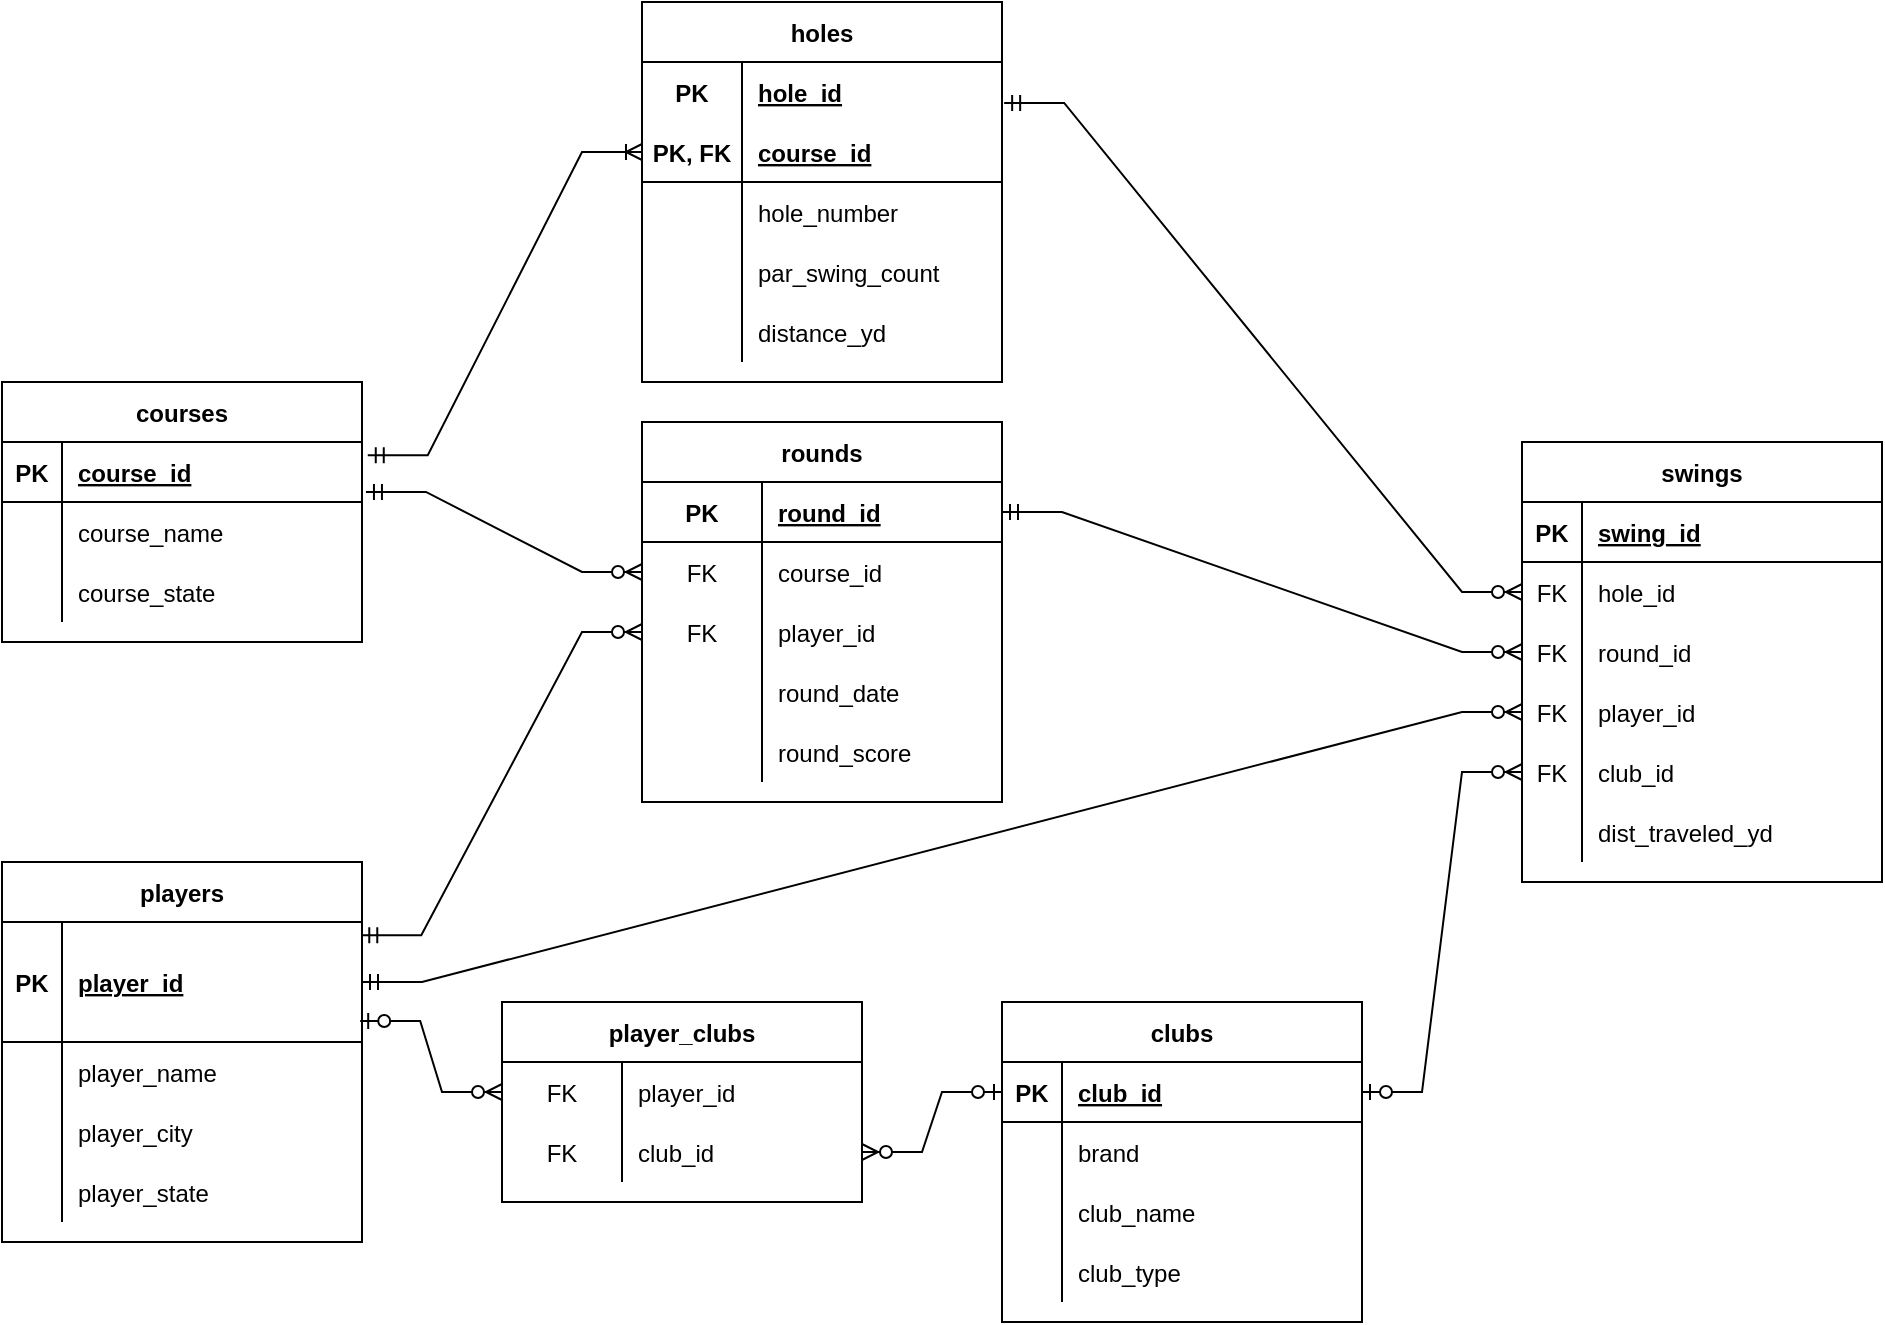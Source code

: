 <mxfile>
    <diagram id="rvtrBVOrf4YNmhQImdhw" name="Page-1">
        <mxGraphModel dx="450" dy="1033" grid="1" gridSize="10" guides="1" tooltips="1" connect="1" arrows="1" fold="1" page="1" pageScale="1" pageWidth="850" pageHeight="1100" math="0" shadow="0">
            <root>
                <mxCell id="0"/>
                <mxCell id="1" parent="0"/>
                <mxCell id="tAUlSHn4EONqgr0vdb5e-1" value="clubs" style="shape=table;startSize=30;container=1;collapsible=1;childLayout=tableLayout;fixedRows=1;rowLines=0;fontStyle=1;align=center;resizeLast=1;" parent="1" vertex="1">
                    <mxGeometry x="530" y="510" width="180" height="160" as="geometry"/>
                </mxCell>
                <mxCell id="tAUlSHn4EONqgr0vdb5e-2" value="" style="shape=tableRow;horizontal=0;startSize=0;swimlaneHead=0;swimlaneBody=0;fillColor=none;collapsible=0;dropTarget=0;points=[[0,0.5],[1,0.5]];portConstraint=eastwest;top=0;left=0;right=0;bottom=1;" parent="tAUlSHn4EONqgr0vdb5e-1" vertex="1">
                    <mxGeometry y="30" width="180" height="30" as="geometry"/>
                </mxCell>
                <mxCell id="tAUlSHn4EONqgr0vdb5e-3" value="PK" style="shape=partialRectangle;connectable=0;fillColor=none;top=0;left=0;bottom=0;right=0;fontStyle=1;overflow=hidden;" parent="tAUlSHn4EONqgr0vdb5e-2" vertex="1">
                    <mxGeometry width="30" height="30" as="geometry">
                        <mxRectangle width="30" height="30" as="alternateBounds"/>
                    </mxGeometry>
                </mxCell>
                <mxCell id="tAUlSHn4EONqgr0vdb5e-4" value="club_id" style="shape=partialRectangle;connectable=0;fillColor=none;top=0;left=0;bottom=0;right=0;align=left;spacingLeft=6;fontStyle=5;overflow=hidden;" parent="tAUlSHn4EONqgr0vdb5e-2" vertex="1">
                    <mxGeometry x="30" width="150" height="30" as="geometry">
                        <mxRectangle width="150" height="30" as="alternateBounds"/>
                    </mxGeometry>
                </mxCell>
                <mxCell id="tAUlSHn4EONqgr0vdb5e-5" value="" style="shape=tableRow;horizontal=0;startSize=0;swimlaneHead=0;swimlaneBody=0;fillColor=none;collapsible=0;dropTarget=0;points=[[0,0.5],[1,0.5]];portConstraint=eastwest;top=0;left=0;right=0;bottom=0;" parent="tAUlSHn4EONqgr0vdb5e-1" vertex="1">
                    <mxGeometry y="60" width="180" height="30" as="geometry"/>
                </mxCell>
                <mxCell id="tAUlSHn4EONqgr0vdb5e-6" value="" style="shape=partialRectangle;connectable=0;fillColor=none;top=0;left=0;bottom=0;right=0;editable=1;overflow=hidden;" parent="tAUlSHn4EONqgr0vdb5e-5" vertex="1">
                    <mxGeometry width="30" height="30" as="geometry">
                        <mxRectangle width="30" height="30" as="alternateBounds"/>
                    </mxGeometry>
                </mxCell>
                <mxCell id="tAUlSHn4EONqgr0vdb5e-7" value="brand" style="shape=partialRectangle;connectable=0;fillColor=none;top=0;left=0;bottom=0;right=0;align=left;spacingLeft=6;overflow=hidden;" parent="tAUlSHn4EONqgr0vdb5e-5" vertex="1">
                    <mxGeometry x="30" width="150" height="30" as="geometry">
                        <mxRectangle width="150" height="30" as="alternateBounds"/>
                    </mxGeometry>
                </mxCell>
                <mxCell id="tAUlSHn4EONqgr0vdb5e-8" value="" style="shape=tableRow;horizontal=0;startSize=0;swimlaneHead=0;swimlaneBody=0;fillColor=none;collapsible=0;dropTarget=0;points=[[0,0.5],[1,0.5]];portConstraint=eastwest;top=0;left=0;right=0;bottom=0;" parent="tAUlSHn4EONqgr0vdb5e-1" vertex="1">
                    <mxGeometry y="90" width="180" height="30" as="geometry"/>
                </mxCell>
                <mxCell id="tAUlSHn4EONqgr0vdb5e-9" value="" style="shape=partialRectangle;connectable=0;fillColor=none;top=0;left=0;bottom=0;right=0;editable=1;overflow=hidden;" parent="tAUlSHn4EONqgr0vdb5e-8" vertex="1">
                    <mxGeometry width="30" height="30" as="geometry">
                        <mxRectangle width="30" height="30" as="alternateBounds"/>
                    </mxGeometry>
                </mxCell>
                <mxCell id="tAUlSHn4EONqgr0vdb5e-10" value="club_name" style="shape=partialRectangle;connectable=0;fillColor=none;top=0;left=0;bottom=0;right=0;align=left;spacingLeft=6;overflow=hidden;" parent="tAUlSHn4EONqgr0vdb5e-8" vertex="1">
                    <mxGeometry x="30" width="150" height="30" as="geometry">
                        <mxRectangle width="150" height="30" as="alternateBounds"/>
                    </mxGeometry>
                </mxCell>
                <mxCell id="tAUlSHn4EONqgr0vdb5e-11" value="" style="shape=tableRow;horizontal=0;startSize=0;swimlaneHead=0;swimlaneBody=0;fillColor=none;collapsible=0;dropTarget=0;points=[[0,0.5],[1,0.5]];portConstraint=eastwest;top=0;left=0;right=0;bottom=0;" parent="tAUlSHn4EONqgr0vdb5e-1" vertex="1">
                    <mxGeometry y="120" width="180" height="30" as="geometry"/>
                </mxCell>
                <mxCell id="tAUlSHn4EONqgr0vdb5e-12" value="" style="shape=partialRectangle;connectable=0;fillColor=none;top=0;left=0;bottom=0;right=0;editable=1;overflow=hidden;" parent="tAUlSHn4EONqgr0vdb5e-11" vertex="1">
                    <mxGeometry width="30" height="30" as="geometry">
                        <mxRectangle width="30" height="30" as="alternateBounds"/>
                    </mxGeometry>
                </mxCell>
                <mxCell id="tAUlSHn4EONqgr0vdb5e-13" value="club_type" style="shape=partialRectangle;connectable=0;fillColor=none;top=0;left=0;bottom=0;right=0;align=left;spacingLeft=6;overflow=hidden;" parent="tAUlSHn4EONqgr0vdb5e-11" vertex="1">
                    <mxGeometry x="30" width="150" height="30" as="geometry">
                        <mxRectangle width="150" height="30" as="alternateBounds"/>
                    </mxGeometry>
                </mxCell>
                <mxCell id="tAUlSHn4EONqgr0vdb5e-14" value="swings" style="shape=table;startSize=30;container=1;collapsible=1;childLayout=tableLayout;fixedRows=1;rowLines=0;fontStyle=1;align=center;resizeLast=1;" parent="1" vertex="1">
                    <mxGeometry x="790" y="230" width="180" height="220" as="geometry"/>
                </mxCell>
                <mxCell id="tAUlSHn4EONqgr0vdb5e-15" value="" style="shape=tableRow;horizontal=0;startSize=0;swimlaneHead=0;swimlaneBody=0;fillColor=none;collapsible=0;dropTarget=0;points=[[0,0.5],[1,0.5]];portConstraint=eastwest;top=0;left=0;right=0;bottom=1;" parent="tAUlSHn4EONqgr0vdb5e-14" vertex="1">
                    <mxGeometry y="30" width="180" height="30" as="geometry"/>
                </mxCell>
                <mxCell id="tAUlSHn4EONqgr0vdb5e-16" value="PK" style="shape=partialRectangle;connectable=0;fillColor=none;top=0;left=0;bottom=0;right=0;fontStyle=1;overflow=hidden;" parent="tAUlSHn4EONqgr0vdb5e-15" vertex="1">
                    <mxGeometry width="30" height="30" as="geometry">
                        <mxRectangle width="30" height="30" as="alternateBounds"/>
                    </mxGeometry>
                </mxCell>
                <mxCell id="tAUlSHn4EONqgr0vdb5e-17" value="swing_id" style="shape=partialRectangle;connectable=0;fillColor=none;top=0;left=0;bottom=0;right=0;align=left;spacingLeft=6;fontStyle=5;overflow=hidden;" parent="tAUlSHn4EONqgr0vdb5e-15" vertex="1">
                    <mxGeometry x="30" width="150" height="30" as="geometry">
                        <mxRectangle width="150" height="30" as="alternateBounds"/>
                    </mxGeometry>
                </mxCell>
                <mxCell id="tAUlSHn4EONqgr0vdb5e-116" value="" style="shape=tableRow;horizontal=0;startSize=0;swimlaneHead=0;swimlaneBody=0;fillColor=none;collapsible=0;dropTarget=0;points=[[0,0.5],[1,0.5]];portConstraint=eastwest;top=0;left=0;right=0;bottom=0;" parent="tAUlSHn4EONqgr0vdb5e-14" vertex="1">
                    <mxGeometry y="60" width="180" height="30" as="geometry"/>
                </mxCell>
                <mxCell id="tAUlSHn4EONqgr0vdb5e-117" value="FK" style="shape=partialRectangle;connectable=0;fillColor=none;top=0;left=0;bottom=0;right=0;fontStyle=0;overflow=hidden;" parent="tAUlSHn4EONqgr0vdb5e-116" vertex="1">
                    <mxGeometry width="30" height="30" as="geometry">
                        <mxRectangle width="30" height="30" as="alternateBounds"/>
                    </mxGeometry>
                </mxCell>
                <mxCell id="tAUlSHn4EONqgr0vdb5e-118" value="hole_id" style="shape=partialRectangle;connectable=0;fillColor=none;top=0;left=0;bottom=0;right=0;align=left;spacingLeft=6;fontStyle=0;overflow=hidden;" parent="tAUlSHn4EONqgr0vdb5e-116" vertex="1">
                    <mxGeometry x="30" width="150" height="30" as="geometry">
                        <mxRectangle width="150" height="30" as="alternateBounds"/>
                    </mxGeometry>
                </mxCell>
                <mxCell id="tAUlSHn4EONqgr0vdb5e-126" value="" style="shape=tableRow;horizontal=0;startSize=0;swimlaneHead=0;swimlaneBody=0;fillColor=none;collapsible=0;dropTarget=0;points=[[0,0.5],[1,0.5]];portConstraint=eastwest;top=0;left=0;right=0;bottom=0;" parent="tAUlSHn4EONqgr0vdb5e-14" vertex="1">
                    <mxGeometry y="90" width="180" height="30" as="geometry"/>
                </mxCell>
                <mxCell id="tAUlSHn4EONqgr0vdb5e-127" value="FK" style="shape=partialRectangle;connectable=0;fillColor=none;top=0;left=0;bottom=0;right=0;fontStyle=0;overflow=hidden;" parent="tAUlSHn4EONqgr0vdb5e-126" vertex="1">
                    <mxGeometry width="30" height="30" as="geometry">
                        <mxRectangle width="30" height="30" as="alternateBounds"/>
                    </mxGeometry>
                </mxCell>
                <mxCell id="tAUlSHn4EONqgr0vdb5e-128" value="round_id" style="shape=partialRectangle;connectable=0;fillColor=none;top=0;left=0;bottom=0;right=0;align=left;spacingLeft=6;fontStyle=0;overflow=hidden;" parent="tAUlSHn4EONqgr0vdb5e-126" vertex="1">
                    <mxGeometry x="30" width="150" height="30" as="geometry">
                        <mxRectangle width="150" height="30" as="alternateBounds"/>
                    </mxGeometry>
                </mxCell>
                <mxCell id="tAUlSHn4EONqgr0vdb5e-18" value="" style="shape=tableRow;horizontal=0;startSize=0;swimlaneHead=0;swimlaneBody=0;fillColor=none;collapsible=0;dropTarget=0;points=[[0,0.5],[1,0.5]];portConstraint=eastwest;top=0;left=0;right=0;bottom=0;" parent="tAUlSHn4EONqgr0vdb5e-14" vertex="1">
                    <mxGeometry y="120" width="180" height="30" as="geometry"/>
                </mxCell>
                <mxCell id="tAUlSHn4EONqgr0vdb5e-19" value="FK" style="shape=partialRectangle;connectable=0;fillColor=none;top=0;left=0;bottom=0;right=0;fontStyle=0;overflow=hidden;" parent="tAUlSHn4EONqgr0vdb5e-18" vertex="1">
                    <mxGeometry width="30" height="30" as="geometry">
                        <mxRectangle width="30" height="30" as="alternateBounds"/>
                    </mxGeometry>
                </mxCell>
                <mxCell id="tAUlSHn4EONqgr0vdb5e-20" value="player_id" style="shape=partialRectangle;connectable=0;fillColor=none;top=0;left=0;bottom=0;right=0;align=left;spacingLeft=6;fontStyle=0;overflow=hidden;" parent="tAUlSHn4EONqgr0vdb5e-18" vertex="1">
                    <mxGeometry x="30" width="150" height="30" as="geometry">
                        <mxRectangle width="150" height="30" as="alternateBounds"/>
                    </mxGeometry>
                </mxCell>
                <mxCell id="tAUlSHn4EONqgr0vdb5e-21" value="" style="shape=tableRow;horizontal=0;startSize=0;swimlaneHead=0;swimlaneBody=0;fillColor=none;collapsible=0;dropTarget=0;points=[[0,0.5],[1,0.5]];portConstraint=eastwest;top=0;left=0;right=0;bottom=0;" parent="tAUlSHn4EONqgr0vdb5e-14" vertex="1">
                    <mxGeometry y="150" width="180" height="30" as="geometry"/>
                </mxCell>
                <mxCell id="tAUlSHn4EONqgr0vdb5e-22" value="FK" style="shape=partialRectangle;connectable=0;fillColor=none;top=0;left=0;bottom=0;right=0;editable=1;overflow=hidden;" parent="tAUlSHn4EONqgr0vdb5e-21" vertex="1">
                    <mxGeometry width="30" height="30" as="geometry">
                        <mxRectangle width="30" height="30" as="alternateBounds"/>
                    </mxGeometry>
                </mxCell>
                <mxCell id="tAUlSHn4EONqgr0vdb5e-23" value="club_id" style="shape=partialRectangle;connectable=0;fillColor=none;top=0;left=0;bottom=0;right=0;align=left;spacingLeft=6;overflow=hidden;" parent="tAUlSHn4EONqgr0vdb5e-21" vertex="1">
                    <mxGeometry x="30" width="150" height="30" as="geometry">
                        <mxRectangle width="150" height="30" as="alternateBounds"/>
                    </mxGeometry>
                </mxCell>
                <mxCell id="tAUlSHn4EONqgr0vdb5e-27" value="" style="shape=tableRow;horizontal=0;startSize=0;swimlaneHead=0;swimlaneBody=0;fillColor=none;collapsible=0;dropTarget=0;points=[[0,0.5],[1,0.5]];portConstraint=eastwest;top=0;left=0;right=0;bottom=0;" parent="tAUlSHn4EONqgr0vdb5e-14" vertex="1">
                    <mxGeometry y="180" width="180" height="30" as="geometry"/>
                </mxCell>
                <mxCell id="tAUlSHn4EONqgr0vdb5e-28" value="" style="shape=partialRectangle;connectable=0;fillColor=none;top=0;left=0;bottom=0;right=0;fontStyle=0;overflow=hidden;" parent="tAUlSHn4EONqgr0vdb5e-27" vertex="1">
                    <mxGeometry width="30" height="30" as="geometry">
                        <mxRectangle width="30" height="30" as="alternateBounds"/>
                    </mxGeometry>
                </mxCell>
                <mxCell id="tAUlSHn4EONqgr0vdb5e-29" value="dist_traveled_yd" style="shape=partialRectangle;connectable=0;fillColor=none;top=0;left=0;bottom=0;right=0;align=left;spacingLeft=6;fontStyle=0;overflow=hidden;" parent="tAUlSHn4EONqgr0vdb5e-27" vertex="1">
                    <mxGeometry x="30" width="150" height="30" as="geometry">
                        <mxRectangle width="150" height="30" as="alternateBounds"/>
                    </mxGeometry>
                </mxCell>
                <mxCell id="tAUlSHn4EONqgr0vdb5e-31" value="player_clubs" style="shape=table;startSize=30;container=1;collapsible=1;childLayout=tableLayout;fixedRows=1;rowLines=0;fontStyle=1;align=center;resizeLast=1;" parent="1" vertex="1">
                    <mxGeometry x="280" y="510" width="180" height="100" as="geometry"/>
                </mxCell>
                <mxCell id="tAUlSHn4EONqgr0vdb5e-135" value="" style="shape=tableRow;horizontal=0;startSize=0;swimlaneHead=0;swimlaneBody=0;fillColor=none;collapsible=0;dropTarget=0;points=[[0,0.5],[1,0.5]];portConstraint=eastwest;top=0;left=0;right=0;bottom=0;" parent="tAUlSHn4EONqgr0vdb5e-31" vertex="1">
                    <mxGeometry y="30" width="180" height="30" as="geometry"/>
                </mxCell>
                <mxCell id="tAUlSHn4EONqgr0vdb5e-136" value="FK" style="shape=partialRectangle;connectable=0;fillColor=none;top=0;left=0;bottom=0;right=0;fontStyle=0;overflow=hidden;" parent="tAUlSHn4EONqgr0vdb5e-135" vertex="1">
                    <mxGeometry width="60" height="30" as="geometry">
                        <mxRectangle width="60" height="30" as="alternateBounds"/>
                    </mxGeometry>
                </mxCell>
                <mxCell id="tAUlSHn4EONqgr0vdb5e-137" value="player_id" style="shape=partialRectangle;connectable=0;fillColor=none;top=0;left=0;bottom=0;right=0;align=left;spacingLeft=6;fontStyle=0;overflow=hidden;" parent="tAUlSHn4EONqgr0vdb5e-135" vertex="1">
                    <mxGeometry x="60" width="120" height="30" as="geometry">
                        <mxRectangle width="120" height="30" as="alternateBounds"/>
                    </mxGeometry>
                </mxCell>
                <mxCell id="tAUlSHn4EONqgr0vdb5e-132" value="" style="shape=tableRow;horizontal=0;startSize=0;swimlaneHead=0;swimlaneBody=0;fillColor=none;collapsible=0;dropTarget=0;points=[[0,0.5],[1,0.5]];portConstraint=eastwest;top=0;left=0;right=0;bottom=0;" parent="tAUlSHn4EONqgr0vdb5e-31" vertex="1">
                    <mxGeometry y="60" width="180" height="30" as="geometry"/>
                </mxCell>
                <mxCell id="tAUlSHn4EONqgr0vdb5e-133" value="FK" style="shape=partialRectangle;connectable=0;fillColor=none;top=0;left=0;bottom=0;right=0;fontStyle=0;overflow=hidden;" parent="tAUlSHn4EONqgr0vdb5e-132" vertex="1">
                    <mxGeometry width="60" height="30" as="geometry">
                        <mxRectangle width="60" height="30" as="alternateBounds"/>
                    </mxGeometry>
                </mxCell>
                <mxCell id="tAUlSHn4EONqgr0vdb5e-134" value="club_id" style="shape=partialRectangle;connectable=0;fillColor=none;top=0;left=0;bottom=0;right=0;align=left;spacingLeft=6;fontStyle=0;overflow=hidden;" parent="tAUlSHn4EONqgr0vdb5e-132" vertex="1">
                    <mxGeometry x="60" width="120" height="30" as="geometry">
                        <mxRectangle width="120" height="30" as="alternateBounds"/>
                    </mxGeometry>
                </mxCell>
                <mxCell id="tAUlSHn4EONqgr0vdb5e-39" value="courses" style="shape=table;startSize=30;container=1;collapsible=1;childLayout=tableLayout;fixedRows=1;rowLines=0;fontStyle=1;align=center;resizeLast=1;" parent="1" vertex="1">
                    <mxGeometry x="30" y="200" width="180" height="130" as="geometry"/>
                </mxCell>
                <mxCell id="tAUlSHn4EONqgr0vdb5e-40" value="" style="shape=tableRow;horizontal=0;startSize=0;swimlaneHead=0;swimlaneBody=0;fillColor=none;collapsible=0;dropTarget=0;points=[[0,0.5],[1,0.5]];portConstraint=eastwest;top=0;left=0;right=0;bottom=1;" parent="tAUlSHn4EONqgr0vdb5e-39" vertex="1">
                    <mxGeometry y="30" width="180" height="30" as="geometry"/>
                </mxCell>
                <mxCell id="tAUlSHn4EONqgr0vdb5e-41" value="PK" style="shape=partialRectangle;connectable=0;fillColor=none;top=0;left=0;bottom=0;right=0;fontStyle=1;overflow=hidden;" parent="tAUlSHn4EONqgr0vdb5e-40" vertex="1">
                    <mxGeometry width="30" height="30" as="geometry">
                        <mxRectangle width="30" height="30" as="alternateBounds"/>
                    </mxGeometry>
                </mxCell>
                <mxCell id="tAUlSHn4EONqgr0vdb5e-42" value="course_id" style="shape=partialRectangle;connectable=0;fillColor=none;top=0;left=0;bottom=0;right=0;align=left;spacingLeft=6;fontStyle=5;overflow=hidden;" parent="tAUlSHn4EONqgr0vdb5e-40" vertex="1">
                    <mxGeometry x="30" width="150" height="30" as="geometry">
                        <mxRectangle width="150" height="30" as="alternateBounds"/>
                    </mxGeometry>
                </mxCell>
                <mxCell id="tAUlSHn4EONqgr0vdb5e-43" value="" style="shape=tableRow;horizontal=0;startSize=0;swimlaneHead=0;swimlaneBody=0;fillColor=none;collapsible=0;dropTarget=0;points=[[0,0.5],[1,0.5]];portConstraint=eastwest;top=0;left=0;right=0;bottom=0;" parent="tAUlSHn4EONqgr0vdb5e-39" vertex="1">
                    <mxGeometry y="60" width="180" height="30" as="geometry"/>
                </mxCell>
                <mxCell id="tAUlSHn4EONqgr0vdb5e-44" value="" style="shape=partialRectangle;connectable=0;fillColor=none;top=0;left=0;bottom=0;right=0;editable=1;overflow=hidden;" parent="tAUlSHn4EONqgr0vdb5e-43" vertex="1">
                    <mxGeometry width="30" height="30" as="geometry">
                        <mxRectangle width="30" height="30" as="alternateBounds"/>
                    </mxGeometry>
                </mxCell>
                <mxCell id="tAUlSHn4EONqgr0vdb5e-45" value="course_name" style="shape=partialRectangle;connectable=0;fillColor=none;top=0;left=0;bottom=0;right=0;align=left;spacingLeft=6;overflow=hidden;" parent="tAUlSHn4EONqgr0vdb5e-43" vertex="1">
                    <mxGeometry x="30" width="150" height="30" as="geometry">
                        <mxRectangle width="150" height="30" as="alternateBounds"/>
                    </mxGeometry>
                </mxCell>
                <mxCell id="tAUlSHn4EONqgr0vdb5e-46" value="" style="shape=tableRow;horizontal=0;startSize=0;swimlaneHead=0;swimlaneBody=0;fillColor=none;collapsible=0;dropTarget=0;points=[[0,0.5],[1,0.5]];portConstraint=eastwest;top=0;left=0;right=0;bottom=0;" parent="tAUlSHn4EONqgr0vdb5e-39" vertex="1">
                    <mxGeometry y="90" width="180" height="30" as="geometry"/>
                </mxCell>
                <mxCell id="tAUlSHn4EONqgr0vdb5e-47" value="" style="shape=partialRectangle;connectable=0;fillColor=none;top=0;left=0;bottom=0;right=0;editable=1;overflow=hidden;" parent="tAUlSHn4EONqgr0vdb5e-46" vertex="1">
                    <mxGeometry width="30" height="30" as="geometry">
                        <mxRectangle width="30" height="30" as="alternateBounds"/>
                    </mxGeometry>
                </mxCell>
                <mxCell id="tAUlSHn4EONqgr0vdb5e-48" value="course_state" style="shape=partialRectangle;connectable=0;fillColor=none;top=0;left=0;bottom=0;right=0;align=left;spacingLeft=6;overflow=hidden;" parent="tAUlSHn4EONqgr0vdb5e-46" vertex="1">
                    <mxGeometry x="30" width="150" height="30" as="geometry">
                        <mxRectangle width="150" height="30" as="alternateBounds"/>
                    </mxGeometry>
                </mxCell>
                <mxCell id="tAUlSHn4EONqgr0vdb5e-49" value="holes" style="shape=table;startSize=30;container=1;collapsible=1;childLayout=tableLayout;fixedRows=1;rowLines=0;fontStyle=1;align=center;resizeLast=1;" parent="1" vertex="1">
                    <mxGeometry x="350" y="10" width="180" height="190" as="geometry"/>
                </mxCell>
                <mxCell id="A27lUTfLy5qKfX7GG_Ck-8" value="" style="shape=tableRow;horizontal=0;startSize=0;swimlaneHead=0;swimlaneBody=0;fillColor=none;collapsible=0;dropTarget=0;points=[[0,0.5],[1,0.5]];portConstraint=eastwest;top=0;left=0;right=0;bottom=0;" parent="tAUlSHn4EONqgr0vdb5e-49" vertex="1">
                    <mxGeometry y="30" width="180" height="30" as="geometry"/>
                </mxCell>
                <mxCell id="A27lUTfLy5qKfX7GG_Ck-9" value="PK" style="shape=partialRectangle;connectable=0;fillColor=none;top=0;left=0;bottom=0;right=0;fontStyle=1;overflow=hidden;" parent="A27lUTfLy5qKfX7GG_Ck-8" vertex="1">
                    <mxGeometry width="50" height="30" as="geometry">
                        <mxRectangle width="50" height="30" as="alternateBounds"/>
                    </mxGeometry>
                </mxCell>
                <mxCell id="A27lUTfLy5qKfX7GG_Ck-10" value="hole_id" style="shape=partialRectangle;connectable=0;fillColor=none;top=0;left=0;bottom=0;right=0;align=left;spacingLeft=6;fontStyle=5;overflow=hidden;" parent="A27lUTfLy5qKfX7GG_Ck-8" vertex="1">
                    <mxGeometry x="50" width="130" height="30" as="geometry">
                        <mxRectangle width="130" height="30" as="alternateBounds"/>
                    </mxGeometry>
                </mxCell>
                <mxCell id="A27lUTfLy5qKfX7GG_Ck-5" value="" style="shape=tableRow;horizontal=0;startSize=0;swimlaneHead=0;swimlaneBody=0;fillColor=none;collapsible=0;dropTarget=0;points=[[0,0.5],[1,0.5]];portConstraint=eastwest;top=0;left=0;right=0;bottom=1;" parent="tAUlSHn4EONqgr0vdb5e-49" vertex="1">
                    <mxGeometry y="60" width="180" height="30" as="geometry"/>
                </mxCell>
                <mxCell id="A27lUTfLy5qKfX7GG_Ck-6" value="PK, FK" style="shape=partialRectangle;connectable=0;fillColor=none;top=0;left=0;bottom=0;right=0;fontStyle=1;overflow=hidden;" parent="A27lUTfLy5qKfX7GG_Ck-5" vertex="1">
                    <mxGeometry width="50" height="30" as="geometry">
                        <mxRectangle width="50" height="30" as="alternateBounds"/>
                    </mxGeometry>
                </mxCell>
                <mxCell id="A27lUTfLy5qKfX7GG_Ck-7" value="course_id" style="shape=partialRectangle;connectable=0;fillColor=none;top=0;left=0;bottom=0;right=0;align=left;spacingLeft=6;fontStyle=5;overflow=hidden;" parent="A27lUTfLy5qKfX7GG_Ck-5" vertex="1">
                    <mxGeometry x="50" width="130" height="30" as="geometry">
                        <mxRectangle width="130" height="30" as="alternateBounds"/>
                    </mxGeometry>
                </mxCell>
                <mxCell id="tAUlSHn4EONqgr0vdb5e-56" value="" style="shape=tableRow;horizontal=0;startSize=0;swimlaneHead=0;swimlaneBody=0;fillColor=none;collapsible=0;dropTarget=0;points=[[0,0.5],[1,0.5]];portConstraint=eastwest;top=0;left=0;right=0;bottom=0;" parent="tAUlSHn4EONqgr0vdb5e-49" vertex="1">
                    <mxGeometry y="90" width="180" height="30" as="geometry"/>
                </mxCell>
                <mxCell id="tAUlSHn4EONqgr0vdb5e-57" value="" style="shape=partialRectangle;connectable=0;fillColor=none;top=0;left=0;bottom=0;right=0;editable=1;overflow=hidden;" parent="tAUlSHn4EONqgr0vdb5e-56" vertex="1">
                    <mxGeometry width="50" height="30" as="geometry">
                        <mxRectangle width="50" height="30" as="alternateBounds"/>
                    </mxGeometry>
                </mxCell>
                <mxCell id="tAUlSHn4EONqgr0vdb5e-58" value="hole_number" style="shape=partialRectangle;connectable=0;fillColor=none;top=0;left=0;bottom=0;right=0;align=left;spacingLeft=6;overflow=hidden;" parent="tAUlSHn4EONqgr0vdb5e-56" vertex="1">
                    <mxGeometry x="50" width="130" height="30" as="geometry">
                        <mxRectangle width="130" height="30" as="alternateBounds"/>
                    </mxGeometry>
                </mxCell>
                <mxCell id="tAUlSHn4EONqgr0vdb5e-59" value="" style="shape=tableRow;horizontal=0;startSize=0;swimlaneHead=0;swimlaneBody=0;fillColor=none;collapsible=0;dropTarget=0;points=[[0,0.5],[1,0.5]];portConstraint=eastwest;top=0;left=0;right=0;bottom=0;" parent="tAUlSHn4EONqgr0vdb5e-49" vertex="1">
                    <mxGeometry y="120" width="180" height="30" as="geometry"/>
                </mxCell>
                <mxCell id="tAUlSHn4EONqgr0vdb5e-60" value="" style="shape=partialRectangle;connectable=0;fillColor=none;top=0;left=0;bottom=0;right=0;editable=1;overflow=hidden;" parent="tAUlSHn4EONqgr0vdb5e-59" vertex="1">
                    <mxGeometry width="50" height="30" as="geometry">
                        <mxRectangle width="50" height="30" as="alternateBounds"/>
                    </mxGeometry>
                </mxCell>
                <mxCell id="tAUlSHn4EONqgr0vdb5e-61" value="par_swing_count" style="shape=partialRectangle;connectable=0;fillColor=none;top=0;left=0;bottom=0;right=0;align=left;spacingLeft=6;overflow=hidden;" parent="tAUlSHn4EONqgr0vdb5e-59" vertex="1">
                    <mxGeometry x="50" width="130" height="30" as="geometry">
                        <mxRectangle width="130" height="30" as="alternateBounds"/>
                    </mxGeometry>
                </mxCell>
                <mxCell id="2" value="" style="shape=tableRow;horizontal=0;startSize=0;swimlaneHead=0;swimlaneBody=0;fillColor=none;collapsible=0;dropTarget=0;points=[[0,0.5],[1,0.5]];portConstraint=eastwest;top=0;left=0;right=0;bottom=0;" vertex="1" parent="tAUlSHn4EONqgr0vdb5e-49">
                    <mxGeometry y="150" width="180" height="30" as="geometry"/>
                </mxCell>
                <mxCell id="3" value="" style="shape=partialRectangle;connectable=0;fillColor=none;top=0;left=0;bottom=0;right=0;editable=1;overflow=hidden;" vertex="1" parent="2">
                    <mxGeometry width="50" height="30" as="geometry">
                        <mxRectangle width="50" height="30" as="alternateBounds"/>
                    </mxGeometry>
                </mxCell>
                <mxCell id="4" value="distance_yd" style="shape=partialRectangle;connectable=0;fillColor=none;top=0;left=0;bottom=0;right=0;align=left;spacingLeft=6;overflow=hidden;" vertex="1" parent="2">
                    <mxGeometry x="50" width="130" height="30" as="geometry">
                        <mxRectangle width="130" height="30" as="alternateBounds"/>
                    </mxGeometry>
                </mxCell>
                <mxCell id="tAUlSHn4EONqgr0vdb5e-81" value="" style="edgeStyle=entityRelationEdgeStyle;fontSize=12;html=1;endArrow=ERoneToMany;startArrow=ERmandOne;rounded=0;exitX=1.016;exitY=0.222;exitDx=0;exitDy=0;exitPerimeter=0;entryX=0;entryY=0.5;entryDx=0;entryDy=0;" parent="1" source="tAUlSHn4EONqgr0vdb5e-40" target="A27lUTfLy5qKfX7GG_Ck-5" edge="1">
                    <mxGeometry width="100" height="100" relative="1" as="geometry">
                        <mxPoint x="440" y="280" as="sourcePoint"/>
                        <mxPoint x="540" y="180" as="targetPoint"/>
                    </mxGeometry>
                </mxCell>
                <mxCell id="tAUlSHn4EONqgr0vdb5e-82" value="players" style="shape=table;startSize=30;container=1;collapsible=1;childLayout=tableLayout;fixedRows=1;rowLines=0;fontStyle=1;align=center;resizeLast=1;" parent="1" vertex="1">
                    <mxGeometry x="30" y="440" width="180" height="190" as="geometry"/>
                </mxCell>
                <mxCell id="tAUlSHn4EONqgr0vdb5e-83" value="" style="shape=tableRow;horizontal=0;startSize=0;swimlaneHead=0;swimlaneBody=0;fillColor=none;collapsible=0;dropTarget=0;points=[[0,0.5],[1,0.5]];portConstraint=eastwest;top=0;left=0;right=0;bottom=1;" parent="tAUlSHn4EONqgr0vdb5e-82" vertex="1">
                    <mxGeometry y="30" width="180" height="60" as="geometry"/>
                </mxCell>
                <mxCell id="tAUlSHn4EONqgr0vdb5e-84" value="PK" style="shape=partialRectangle;connectable=0;fillColor=none;top=0;left=0;bottom=0;right=0;fontStyle=1;overflow=hidden;" parent="tAUlSHn4EONqgr0vdb5e-83" vertex="1">
                    <mxGeometry width="30" height="60" as="geometry">
                        <mxRectangle width="30" height="60" as="alternateBounds"/>
                    </mxGeometry>
                </mxCell>
                <mxCell id="tAUlSHn4EONqgr0vdb5e-85" value="player_id" style="shape=partialRectangle;connectable=0;fillColor=none;top=0;left=0;bottom=0;right=0;align=left;spacingLeft=6;fontStyle=5;overflow=hidden;" parent="tAUlSHn4EONqgr0vdb5e-83" vertex="1">
                    <mxGeometry x="30" width="150" height="60" as="geometry">
                        <mxRectangle width="150" height="60" as="alternateBounds"/>
                    </mxGeometry>
                </mxCell>
                <mxCell id="tAUlSHn4EONqgr0vdb5e-86" value="" style="shape=tableRow;horizontal=0;startSize=0;swimlaneHead=0;swimlaneBody=0;fillColor=none;collapsible=0;dropTarget=0;points=[[0,0.5],[1,0.5]];portConstraint=eastwest;top=0;left=0;right=0;bottom=0;" parent="tAUlSHn4EONqgr0vdb5e-82" vertex="1">
                    <mxGeometry y="90" width="180" height="30" as="geometry"/>
                </mxCell>
                <mxCell id="tAUlSHn4EONqgr0vdb5e-87" value="" style="shape=partialRectangle;connectable=0;fillColor=none;top=0;left=0;bottom=0;right=0;editable=1;overflow=hidden;" parent="tAUlSHn4EONqgr0vdb5e-86" vertex="1">
                    <mxGeometry width="30" height="30" as="geometry">
                        <mxRectangle width="30" height="30" as="alternateBounds"/>
                    </mxGeometry>
                </mxCell>
                <mxCell id="tAUlSHn4EONqgr0vdb5e-88" value="player_name" style="shape=partialRectangle;connectable=0;fillColor=none;top=0;left=0;bottom=0;right=0;align=left;spacingLeft=6;overflow=hidden;" parent="tAUlSHn4EONqgr0vdb5e-86" vertex="1">
                    <mxGeometry x="30" width="150" height="30" as="geometry">
                        <mxRectangle width="150" height="30" as="alternateBounds"/>
                    </mxGeometry>
                </mxCell>
                <mxCell id="TvXHof4jFh8hTLc3FcyL-1" value="" style="shape=tableRow;horizontal=0;startSize=0;swimlaneHead=0;swimlaneBody=0;fillColor=none;collapsible=0;dropTarget=0;points=[[0,0.5],[1,0.5]];portConstraint=eastwest;top=0;left=0;right=0;bottom=0;" parent="tAUlSHn4EONqgr0vdb5e-82" vertex="1">
                    <mxGeometry y="120" width="180" height="30" as="geometry"/>
                </mxCell>
                <mxCell id="TvXHof4jFh8hTLc3FcyL-2" value="" style="shape=partialRectangle;connectable=0;fillColor=none;top=0;left=0;bottom=0;right=0;editable=1;overflow=hidden;" parent="TvXHof4jFh8hTLc3FcyL-1" vertex="1">
                    <mxGeometry width="30" height="30" as="geometry">
                        <mxRectangle width="30" height="30" as="alternateBounds"/>
                    </mxGeometry>
                </mxCell>
                <mxCell id="TvXHof4jFh8hTLc3FcyL-3" value="player_city" style="shape=partialRectangle;connectable=0;fillColor=none;top=0;left=0;bottom=0;right=0;align=left;spacingLeft=6;overflow=hidden;" parent="TvXHof4jFh8hTLc3FcyL-1" vertex="1">
                    <mxGeometry x="30" width="150" height="30" as="geometry">
                        <mxRectangle width="150" height="30" as="alternateBounds"/>
                    </mxGeometry>
                </mxCell>
                <mxCell id="TvXHof4jFh8hTLc3FcyL-4" value="" style="shape=tableRow;horizontal=0;startSize=0;swimlaneHead=0;swimlaneBody=0;fillColor=none;collapsible=0;dropTarget=0;points=[[0,0.5],[1,0.5]];portConstraint=eastwest;top=0;left=0;right=0;bottom=0;" parent="tAUlSHn4EONqgr0vdb5e-82" vertex="1">
                    <mxGeometry y="150" width="180" height="30" as="geometry"/>
                </mxCell>
                <mxCell id="TvXHof4jFh8hTLc3FcyL-5" value="" style="shape=partialRectangle;connectable=0;fillColor=none;top=0;left=0;bottom=0;right=0;editable=1;overflow=hidden;" parent="TvXHof4jFh8hTLc3FcyL-4" vertex="1">
                    <mxGeometry width="30" height="30" as="geometry">
                        <mxRectangle width="30" height="30" as="alternateBounds"/>
                    </mxGeometry>
                </mxCell>
                <mxCell id="TvXHof4jFh8hTLc3FcyL-6" value="player_state" style="shape=partialRectangle;connectable=0;fillColor=none;top=0;left=0;bottom=0;right=0;align=left;spacingLeft=6;overflow=hidden;" parent="TvXHof4jFh8hTLc3FcyL-4" vertex="1">
                    <mxGeometry x="30" width="150" height="30" as="geometry">
                        <mxRectangle width="150" height="30" as="alternateBounds"/>
                    </mxGeometry>
                </mxCell>
                <mxCell id="tAUlSHn4EONqgr0vdb5e-89" value="rounds" style="shape=table;startSize=30;container=1;collapsible=1;childLayout=tableLayout;fixedRows=1;rowLines=0;fontStyle=1;align=center;resizeLast=1;" parent="1" vertex="1">
                    <mxGeometry x="350" y="220" width="180" height="190" as="geometry"/>
                </mxCell>
                <mxCell id="tAUlSHn4EONqgr0vdb5e-90" value="" style="shape=tableRow;horizontal=0;startSize=0;swimlaneHead=0;swimlaneBody=0;fillColor=none;collapsible=0;dropTarget=0;points=[[0,0.5],[1,0.5]];portConstraint=eastwest;top=0;left=0;right=0;bottom=1;" parent="tAUlSHn4EONqgr0vdb5e-89" vertex="1">
                    <mxGeometry y="30" width="180" height="30" as="geometry"/>
                </mxCell>
                <mxCell id="tAUlSHn4EONqgr0vdb5e-91" value="PK" style="shape=partialRectangle;connectable=0;fillColor=none;top=0;left=0;bottom=0;right=0;fontStyle=1;overflow=hidden;" parent="tAUlSHn4EONqgr0vdb5e-90" vertex="1">
                    <mxGeometry width="60" height="30" as="geometry">
                        <mxRectangle width="60" height="30" as="alternateBounds"/>
                    </mxGeometry>
                </mxCell>
                <mxCell id="tAUlSHn4EONqgr0vdb5e-92" value="round_id" style="shape=partialRectangle;connectable=0;fillColor=none;top=0;left=0;bottom=0;right=0;align=left;spacingLeft=6;fontStyle=5;overflow=hidden;" parent="tAUlSHn4EONqgr0vdb5e-90" vertex="1">
                    <mxGeometry x="60" width="120" height="30" as="geometry">
                        <mxRectangle width="120" height="30" as="alternateBounds"/>
                    </mxGeometry>
                </mxCell>
                <mxCell id="tAUlSHn4EONqgr0vdb5e-93" value="" style="shape=tableRow;horizontal=0;startSize=0;swimlaneHead=0;swimlaneBody=0;fillColor=none;collapsible=0;dropTarget=0;points=[[0,0.5],[1,0.5]];portConstraint=eastwest;top=0;left=0;right=0;bottom=0;" parent="tAUlSHn4EONqgr0vdb5e-89" vertex="1">
                    <mxGeometry y="60" width="180" height="30" as="geometry"/>
                </mxCell>
                <mxCell id="tAUlSHn4EONqgr0vdb5e-94" value="FK" style="shape=partialRectangle;connectable=0;fillColor=none;top=0;left=0;bottom=0;right=0;fontStyle=0;overflow=hidden;" parent="tAUlSHn4EONqgr0vdb5e-93" vertex="1">
                    <mxGeometry width="60" height="30" as="geometry">
                        <mxRectangle width="60" height="30" as="alternateBounds"/>
                    </mxGeometry>
                </mxCell>
                <mxCell id="tAUlSHn4EONqgr0vdb5e-95" value="course_id" style="shape=partialRectangle;connectable=0;fillColor=none;top=0;left=0;bottom=0;right=0;align=left;spacingLeft=6;fontStyle=0;overflow=hidden;" parent="tAUlSHn4EONqgr0vdb5e-93" vertex="1">
                    <mxGeometry x="60" width="120" height="30" as="geometry">
                        <mxRectangle width="120" height="30" as="alternateBounds"/>
                    </mxGeometry>
                </mxCell>
                <mxCell id="tAUlSHn4EONqgr0vdb5e-96" value="" style="shape=tableRow;horizontal=0;startSize=0;swimlaneHead=0;swimlaneBody=0;fillColor=none;collapsible=0;dropTarget=0;points=[[0,0.5],[1,0.5]];portConstraint=eastwest;top=0;left=0;right=0;bottom=0;" parent="tAUlSHn4EONqgr0vdb5e-89" vertex="1">
                    <mxGeometry y="90" width="180" height="30" as="geometry"/>
                </mxCell>
                <mxCell id="tAUlSHn4EONqgr0vdb5e-97" value="FK" style="shape=partialRectangle;connectable=0;fillColor=none;top=0;left=0;bottom=0;right=0;fontStyle=0;overflow=hidden;" parent="tAUlSHn4EONqgr0vdb5e-96" vertex="1">
                    <mxGeometry width="60" height="30" as="geometry">
                        <mxRectangle width="60" height="30" as="alternateBounds"/>
                    </mxGeometry>
                </mxCell>
                <mxCell id="tAUlSHn4EONqgr0vdb5e-98" value="player_id" style="shape=partialRectangle;connectable=0;fillColor=none;top=0;left=0;bottom=0;right=0;align=left;spacingLeft=6;fontStyle=0;overflow=hidden;" parent="tAUlSHn4EONqgr0vdb5e-96" vertex="1">
                    <mxGeometry x="60" width="120" height="30" as="geometry">
                        <mxRectangle width="120" height="30" as="alternateBounds"/>
                    </mxGeometry>
                </mxCell>
                <mxCell id="tAUlSHn4EONqgr0vdb5e-102" value="" style="shape=tableRow;horizontal=0;startSize=0;swimlaneHead=0;swimlaneBody=0;fillColor=none;collapsible=0;dropTarget=0;points=[[0,0.5],[1,0.5]];portConstraint=eastwest;top=0;left=0;right=0;bottom=0;" parent="tAUlSHn4EONqgr0vdb5e-89" vertex="1">
                    <mxGeometry y="120" width="180" height="30" as="geometry"/>
                </mxCell>
                <mxCell id="tAUlSHn4EONqgr0vdb5e-103" value="" style="shape=partialRectangle;connectable=0;fillColor=none;top=0;left=0;bottom=0;right=0;editable=1;overflow=hidden;" parent="tAUlSHn4EONqgr0vdb5e-102" vertex="1">
                    <mxGeometry width="60" height="30" as="geometry">
                        <mxRectangle width="60" height="30" as="alternateBounds"/>
                    </mxGeometry>
                </mxCell>
                <mxCell id="tAUlSHn4EONqgr0vdb5e-104" value="round_date" style="shape=partialRectangle;connectable=0;fillColor=none;top=0;left=0;bottom=0;right=0;align=left;spacingLeft=6;overflow=hidden;" parent="tAUlSHn4EONqgr0vdb5e-102" vertex="1">
                    <mxGeometry x="60" width="120" height="30" as="geometry">
                        <mxRectangle width="120" height="30" as="alternateBounds"/>
                    </mxGeometry>
                </mxCell>
                <mxCell id="tAUlSHn4EONqgr0vdb5e-99" value="" style="shape=tableRow;horizontal=0;startSize=0;swimlaneHead=0;swimlaneBody=0;fillColor=none;collapsible=0;dropTarget=0;points=[[0,0.5],[1,0.5]];portConstraint=eastwest;top=0;left=0;right=0;bottom=0;" parent="tAUlSHn4EONqgr0vdb5e-89" vertex="1">
                    <mxGeometry y="150" width="180" height="30" as="geometry"/>
                </mxCell>
                <mxCell id="tAUlSHn4EONqgr0vdb5e-100" value="" style="shape=partialRectangle;connectable=0;fillColor=none;top=0;left=0;bottom=0;right=0;editable=1;overflow=hidden;" parent="tAUlSHn4EONqgr0vdb5e-99" vertex="1">
                    <mxGeometry width="60" height="30" as="geometry">
                        <mxRectangle width="60" height="30" as="alternateBounds"/>
                    </mxGeometry>
                </mxCell>
                <mxCell id="tAUlSHn4EONqgr0vdb5e-101" value="round_score" style="shape=partialRectangle;connectable=0;fillColor=none;top=0;left=0;bottom=0;right=0;align=left;spacingLeft=6;overflow=hidden;" parent="tAUlSHn4EONqgr0vdb5e-99" vertex="1">
                    <mxGeometry x="60" width="120" height="30" as="geometry">
                        <mxRectangle width="120" height="30" as="alternateBounds"/>
                    </mxGeometry>
                </mxCell>
                <mxCell id="tAUlSHn4EONqgr0vdb5e-105" value="" style="edgeStyle=entityRelationEdgeStyle;fontSize=12;html=1;endArrow=ERzeroToMany;startArrow=ERmandOne;rounded=0;exitX=0.998;exitY=0.111;exitDx=0;exitDy=0;exitPerimeter=0;" parent="1" source="tAUlSHn4EONqgr0vdb5e-83" target="tAUlSHn4EONqgr0vdb5e-96" edge="1">
                    <mxGeometry width="100" height="100" relative="1" as="geometry">
                        <mxPoint x="170" y="420" as="sourcePoint"/>
                        <mxPoint x="300.0" y="325" as="targetPoint"/>
                    </mxGeometry>
                </mxCell>
                <mxCell id="tAUlSHn4EONqgr0vdb5e-107" value="" style="edgeStyle=entityRelationEdgeStyle;fontSize=12;html=1;endArrow=ERzeroToMany;startArrow=ERmandOne;rounded=0;exitX=1.011;exitY=0.833;exitDx=0;exitDy=0;exitPerimeter=0;" parent="1" source="tAUlSHn4EONqgr0vdb5e-40" target="tAUlSHn4EONqgr0vdb5e-93" edge="1">
                    <mxGeometry width="100" height="100" relative="1" as="geometry">
                        <mxPoint x="169.64" y="313.33" as="sourcePoint"/>
                        <mxPoint x="300.54" y="298.21" as="targetPoint"/>
                    </mxGeometry>
                </mxCell>
                <mxCell id="tAUlSHn4EONqgr0vdb5e-120" value="" style="edgeStyle=entityRelationEdgeStyle;fontSize=12;html=1;endArrow=ERzeroToMany;startArrow=ERzeroToOne;rounded=0;exitX=0.995;exitY=0.825;exitDx=0;exitDy=0;exitPerimeter=0;" parent="1" source="tAUlSHn4EONqgr0vdb5e-83" target="tAUlSHn4EONqgr0vdb5e-135" edge="1">
                    <mxGeometry width="100" height="100" relative="1" as="geometry">
                        <mxPoint x="140" y="700" as="sourcePoint"/>
                        <mxPoint x="240" y="600" as="targetPoint"/>
                    </mxGeometry>
                </mxCell>
                <mxCell id="tAUlSHn4EONqgr0vdb5e-121" value="" style="edgeStyle=entityRelationEdgeStyle;fontSize=12;html=1;endArrow=ERzeroToMany;startArrow=ERzeroToOne;rounded=0;exitX=0;exitY=0.5;exitDx=0;exitDy=0;" parent="1" source="tAUlSHn4EONqgr0vdb5e-2" target="tAUlSHn4EONqgr0vdb5e-132" edge="1">
                    <mxGeometry width="100" height="100" relative="1" as="geometry">
                        <mxPoint x="380.0" y="519.5" as="sourcePoint"/>
                        <mxPoint x="448.38" y="611.04" as="targetPoint"/>
                    </mxGeometry>
                </mxCell>
                <mxCell id="tAUlSHn4EONqgr0vdb5e-129" value="" style="edgeStyle=entityRelationEdgeStyle;fontSize=12;html=1;endArrow=ERzeroToMany;startArrow=ERmandOne;rounded=0;exitX=1;exitY=0.5;exitDx=0;exitDy=0;entryX=0;entryY=0.5;entryDx=0;entryDy=0;" parent="1" source="tAUlSHn4EONqgr0vdb5e-83" target="tAUlSHn4EONqgr0vdb5e-18" edge="1">
                    <mxGeometry width="100" height="100" relative="1" as="geometry">
                        <mxPoint x="440" y="550" as="sourcePoint"/>
                        <mxPoint x="540" y="450" as="targetPoint"/>
                    </mxGeometry>
                </mxCell>
                <mxCell id="tAUlSHn4EONqgr0vdb5e-130" value="" style="edgeStyle=entityRelationEdgeStyle;fontSize=12;html=1;endArrow=ERzeroToMany;startArrow=ERmandOne;rounded=0;exitX=1;exitY=0.5;exitDx=0;exitDy=0;entryX=0;entryY=0.5;entryDx=0;entryDy=0;" parent="1" source="tAUlSHn4EONqgr0vdb5e-90" target="tAUlSHn4EONqgr0vdb5e-126" edge="1">
                    <mxGeometry width="100" height="100" relative="1" as="geometry">
                        <mxPoint x="220" y="510" as="sourcePoint"/>
                        <mxPoint x="780" y="445" as="targetPoint"/>
                    </mxGeometry>
                </mxCell>
                <mxCell id="tAUlSHn4EONqgr0vdb5e-131" value="" style="edgeStyle=entityRelationEdgeStyle;fontSize=12;html=1;endArrow=ERzeroToMany;startArrow=ERmandOne;rounded=0;exitX=1.006;exitY=0.683;exitDx=0;exitDy=0;entryX=0;entryY=0.5;entryDx=0;entryDy=0;exitPerimeter=0;" parent="1" source="A27lUTfLy5qKfX7GG_Ck-8" target="tAUlSHn4EONqgr0vdb5e-116" edge="1">
                    <mxGeometry width="100" height="100" relative="1" as="geometry">
                        <mxPoint x="540" y="275" as="sourcePoint"/>
                        <mxPoint x="780" y="415" as="targetPoint"/>
                    </mxGeometry>
                </mxCell>
                <mxCell id="O0W8lMGym4SiAOTdt1jV-1" value="" style="edgeStyle=entityRelationEdgeStyle;fontSize=12;html=1;endArrow=ERzeroToMany;startArrow=ERzeroToOne;rounded=0;entryX=0;entryY=0.5;entryDx=0;entryDy=0;exitX=1;exitY=0.5;exitDx=0;exitDy=0;" parent="1" source="tAUlSHn4EONqgr0vdb5e-2" target="tAUlSHn4EONqgr0vdb5e-21" edge="1">
                    <mxGeometry width="100" height="100" relative="1" as="geometry">
                        <mxPoint x="840" y="700" as="sourcePoint"/>
                        <mxPoint x="940" y="600" as="targetPoint"/>
                    </mxGeometry>
                </mxCell>
            </root>
        </mxGraphModel>
    </diagram>
</mxfile>